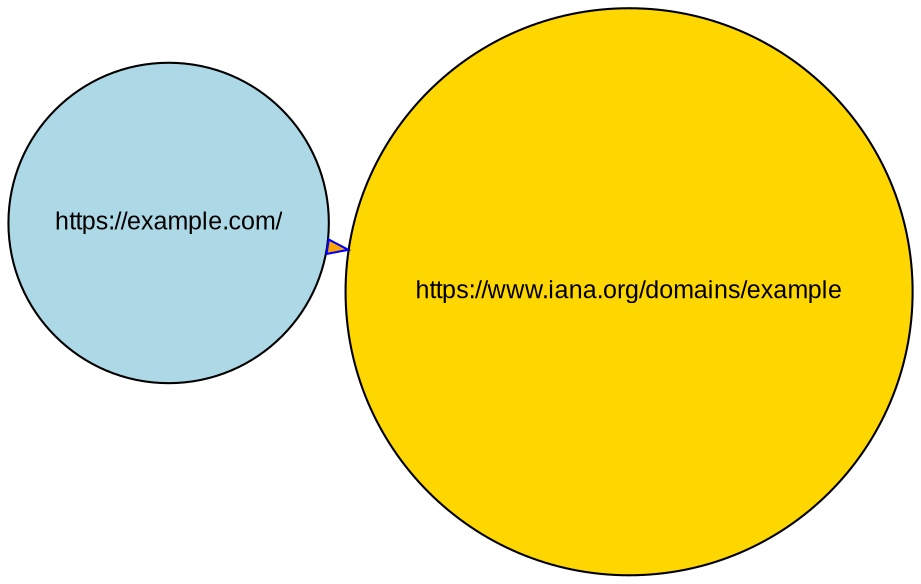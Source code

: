 /* Generated Site Map */
digraph SiteMap {
    /* General Graph Attributes */
    graph [layout=neato, overlap=false, splines=true];
    node [shape=circle, fontname="Arial", fontsize=12, style=filled, fillcolor=lightgray];
    edge [fontname="Arial", fontsize=10, fillcolor=orange];

    /* Declare unique nodes with clickable links */
    {
        "https://example.com/" [URL="https://example.com/"];
    }

    /* Hierarchical Structure */
    "https://example.com/" [fillcolor=lightblue];

    /* Cross-Links to Show Page Interconnections */
    edge [color=red, style=dashed];

    /* External Links */
    node [fillcolor=gold];
    "https://example.com/" -> "https://www.iana.org/domains/example" [URL="https://www.iana.org/domains/example", style=dotted, color=blue];
}
